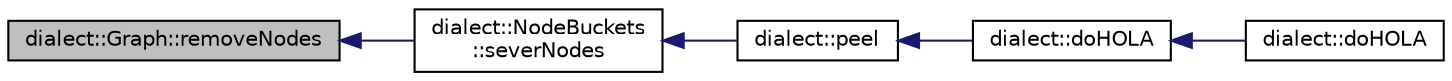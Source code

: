 digraph "dialect::Graph::removeNodes"
{
  edge [fontname="Helvetica",fontsize="10",labelfontname="Helvetica",labelfontsize="10"];
  node [fontname="Helvetica",fontsize="10",shape=record];
  rankdir="LR";
  Node137 [label="dialect::Graph::removeNodes",height=0.2,width=0.4,color="black", fillcolor="grey75", style="filled", fontcolor="black"];
  Node137 -> Node138 [dir="back",color="midnightblue",fontsize="10",style="solid",fontname="Helvetica"];
  Node138 [label="dialect::NodeBuckets\l::severNodes",height=0.2,width=0.4,color="black", fillcolor="white", style="filled",URL="$structdialect_1_1NodeBuckets.html#a7cba81f7da5c12fe1cad7c3b5173e556",tooltip="Sever the given Nodes from our Graph. "];
  Node138 -> Node139 [dir="back",color="midnightblue",fontsize="10",style="solid",fontname="Helvetica"];
  Node139 [label="dialect::peel",height=0.2,width=0.4,color="black", fillcolor="white", style="filled",URL="$namespacedialect.html#a29b1d1583bf8668dde5e0252a2205eb1",tooltip="Perform the \"peeling\" process, in which the exterior trees are removed from the given Graph..."];
  Node139 -> Node140 [dir="back",color="midnightblue",fontsize="10",style="solid",fontname="Helvetica"];
  Node140 [label="dialect::doHOLA",height=0.2,width=0.4,color="black", fillcolor="white", style="filled",URL="$namespacedialect.html#a05ccc4c149e1b5902ec827bfabd3cf76",tooltip="Apply the HOLA layout algorithm to the given Graph. See Steve Kieffer, Tim Dwyer, Kim Marriott..."];
  Node140 -> Node141 [dir="back",color="midnightblue",fontsize="10",style="solid",fontname="Helvetica"];
  Node141 [label="dialect::doHOLA",height=0.2,width=0.4,color="black", fillcolor="white", style="filled",URL="$namespacedialect.html#a24766038e1a9ccd99997ea31c42b432a",tooltip="Convenience function to do HOLA layout with default options. "];
}
